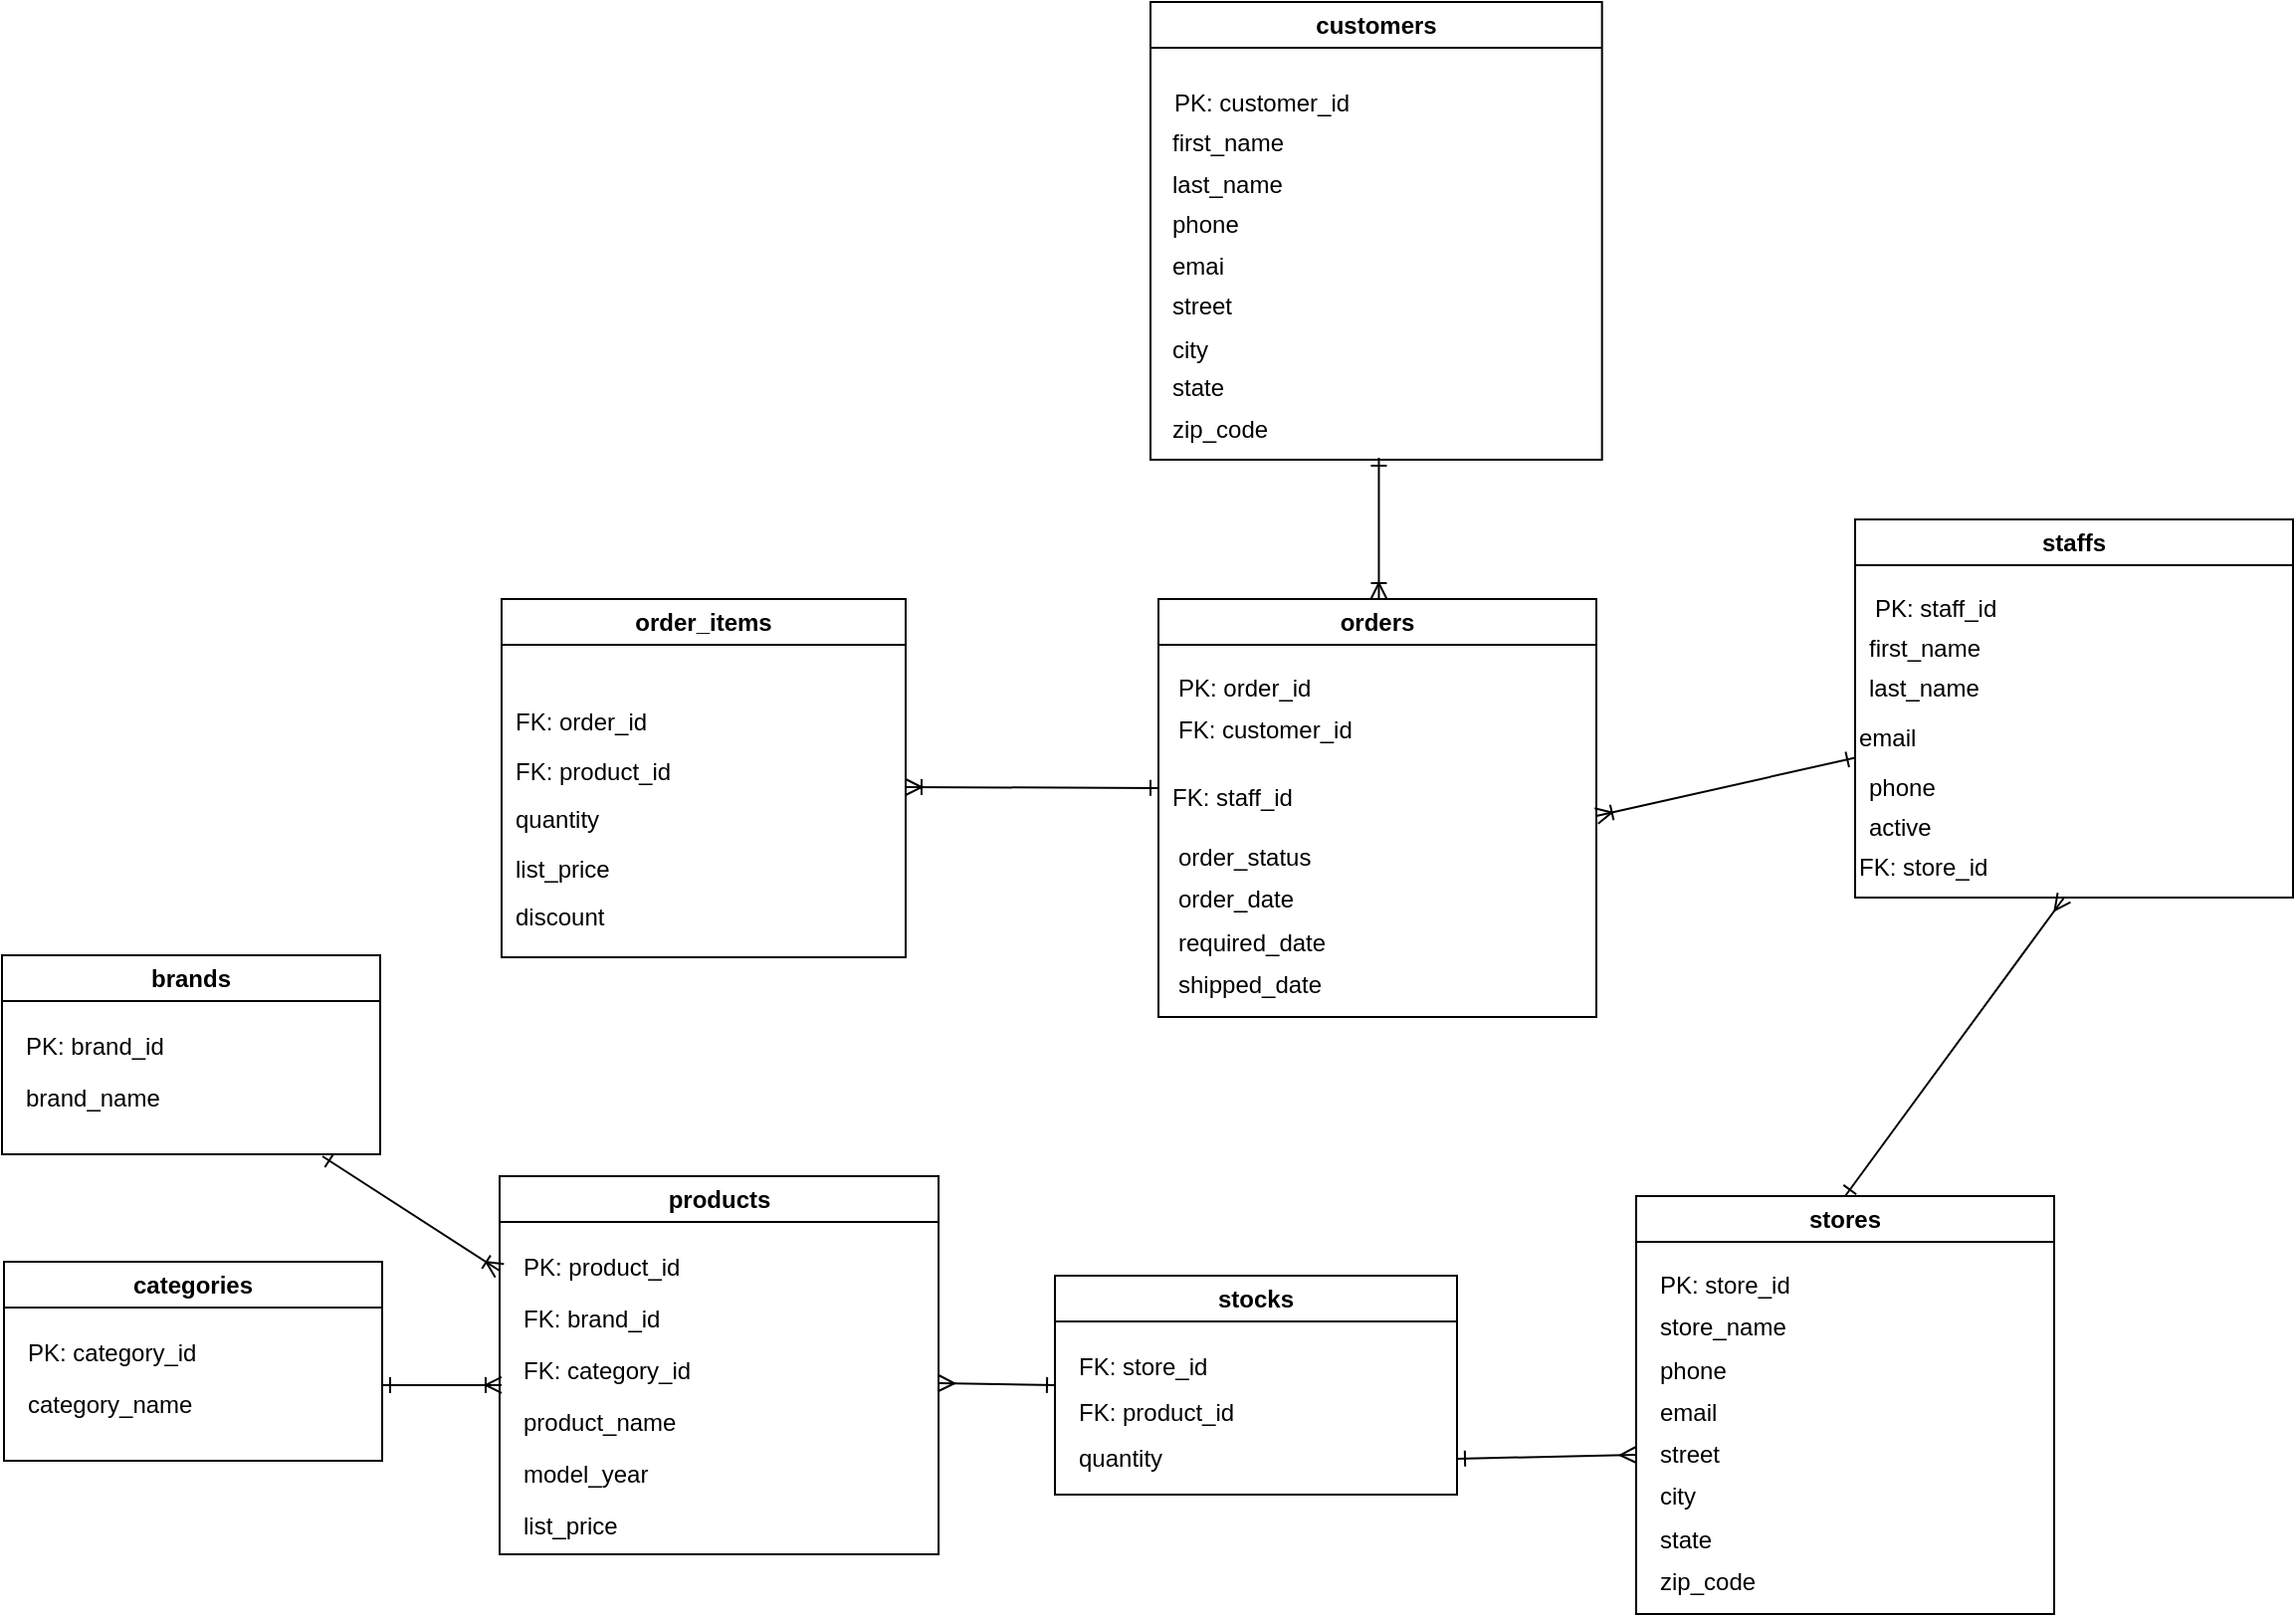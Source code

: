 <mxfile>
    <diagram name="Página-1" id="qnK1JlZNRk4C6kkwQXSk">
        <mxGraphModel dx="1849" dy="549" grid="1" gridSize="10" guides="1" tooltips="1" connect="1" arrows="1" fold="1" page="1" pageScale="1" pageWidth="827" pageHeight="1169" math="0" shadow="0">
            <root>
                <mxCell id="0"/>
                <mxCell id="1" parent="0"/>
                <mxCell id="wWx8tg5XSIsGLt0qT9gX-53" value="" style="group" parent="1" connectable="0" vertex="1">
                    <mxGeometry x="-49" y="320" width="220" height="210" as="geometry"/>
                </mxCell>
                <mxCell id="wWx8tg5XSIsGLt0qT9gX-1" value="orders" style="swimlane;whiteSpace=wrap;html=1;" parent="wWx8tg5XSIsGLt0qT9gX-53" vertex="1">
                    <mxGeometry width="220.0" height="210" as="geometry"/>
                </mxCell>
                <mxCell id="wWx8tg5XSIsGLt0qT9gX-2" value="PK: order_id&amp;nbsp;" style="text;html=1;strokeColor=none;fillColor=none;align=left;verticalAlign=middle;whiteSpace=wrap;rounded=0;flipV=0;" parent="wWx8tg5XSIsGLt0qT9gX-1" vertex="1">
                    <mxGeometry x="8.491" y="30" width="209.524" height="30" as="geometry"/>
                </mxCell>
                <mxCell id="wWx8tg5XSIsGLt0qT9gX-5" value="FK: customer_id&amp;nbsp;" style="text;html=1;strokeColor=none;fillColor=none;align=left;verticalAlign=middle;whiteSpace=wrap;rounded=0;flipV=0;" parent="wWx8tg5XSIsGLt0qT9gX-1" vertex="1">
                    <mxGeometry x="8.491" y="51" width="209.524" height="30" as="geometry"/>
                </mxCell>
                <mxCell id="wWx8tg5XSIsGLt0qT9gX-6" value="order_status&amp;nbsp;" style="text;html=1;strokeColor=none;fillColor=none;align=left;verticalAlign=middle;whiteSpace=wrap;rounded=0;flipV=0;" parent="wWx8tg5XSIsGLt0qT9gX-1" vertex="1">
                    <mxGeometry x="8.491" y="115" width="209.524" height="30" as="geometry"/>
                </mxCell>
                <mxCell id="wWx8tg5XSIsGLt0qT9gX-7" value="order_date&amp;nbsp;" style="text;html=1;strokeColor=none;fillColor=none;align=left;verticalAlign=middle;whiteSpace=wrap;rounded=0;flipV=0;" parent="wWx8tg5XSIsGLt0qT9gX-1" vertex="1">
                    <mxGeometry x="8.491" y="136" width="209.524" height="30" as="geometry"/>
                </mxCell>
                <mxCell id="wWx8tg5XSIsGLt0qT9gX-11" value="FK: staff_id&amp;nbsp;" style="text;html=1;strokeColor=none;fillColor=none;align=left;verticalAlign=middle;whiteSpace=wrap;rounded=0;flipV=0;" parent="wWx8tg5XSIsGLt0qT9gX-1" vertex="1">
                    <mxGeometry x="5.241" y="85" width="209.524" height="30" as="geometry"/>
                </mxCell>
                <mxCell id="wWx8tg5XSIsGLt0qT9gX-8" value="required_date&amp;nbsp;" style="text;html=1;strokeColor=none;fillColor=none;align=left;verticalAlign=middle;whiteSpace=wrap;rounded=0;flipV=0;" parent="wWx8tg5XSIsGLt0qT9gX-53" vertex="1">
                    <mxGeometry x="8.491" y="158" width="209.524" height="30" as="geometry"/>
                </mxCell>
                <mxCell id="wWx8tg5XSIsGLt0qT9gX-9" value="shipped_date&amp;nbsp;" style="text;html=1;strokeColor=none;fillColor=none;align=left;verticalAlign=middle;whiteSpace=wrap;rounded=0;flipV=0;" parent="wWx8tg5XSIsGLt0qT9gX-53" vertex="1">
                    <mxGeometry x="8.491" y="179" width="209.524" height="30" as="geometry"/>
                </mxCell>
                <mxCell id="wWx8tg5XSIsGLt0qT9gX-54" value="" style="group" parent="1" connectable="0" vertex="1">
                    <mxGeometry x="-379" y="320" width="203" height="180" as="geometry"/>
                </mxCell>
                <mxCell id="wWx8tg5XSIsGLt0qT9gX-55" value="order_items" style="swimlane;whiteSpace=wrap;html=1;" parent="wWx8tg5XSIsGLt0qT9gX-54" vertex="1">
                    <mxGeometry width="203.0" height="180" as="geometry"/>
                </mxCell>
                <mxCell id="wWx8tg5XSIsGLt0qT9gX-56" value="FK: order_id&amp;nbsp;" style="text;html=1;strokeColor=none;fillColor=none;align=left;verticalAlign=middle;whiteSpace=wrap;rounded=0;" parent="wWx8tg5XSIsGLt0qT9gX-55" vertex="1">
                    <mxGeometry x="5.07" y="47" width="187.775" height="30" as="geometry"/>
                </mxCell>
                <mxCell id="PBJowYEfJpC3dOtzdiI3-44" style="edgeStyle=none;rounded=0;orthogonalLoop=1;jettySize=auto;html=1;exitX=1;exitY=0.75;exitDx=0;exitDy=0;startArrow=ERoneToMany;startFill=0;endArrow=ERone;endFill=0;" parent="wWx8tg5XSIsGLt0qT9gX-55" source="wWx8tg5XSIsGLt0qT9gX-58" edge="1">
                    <mxGeometry relative="1" as="geometry">
                        <mxPoint x="330" y="94.947" as="targetPoint"/>
                    </mxGeometry>
                </mxCell>
                <mxCell id="wWx8tg5XSIsGLt0qT9gX-58" value="FK: product_id&amp;nbsp;" style="text;html=1;strokeColor=none;fillColor=none;align=left;verticalAlign=middle;whiteSpace=wrap;rounded=0;" parent="wWx8tg5XSIsGLt0qT9gX-55" vertex="1">
                    <mxGeometry x="5.07" y="72" width="197.925" height="30" as="geometry"/>
                </mxCell>
                <mxCell id="wWx8tg5XSIsGLt0qT9gX-59" value="quantity&amp;nbsp;" style="text;html=1;strokeColor=none;fillColor=none;align=left;verticalAlign=middle;whiteSpace=wrap;rounded=0;" parent="wWx8tg5XSIsGLt0qT9gX-55" vertex="1">
                    <mxGeometry x="5.07" y="96" width="194.93" height="30" as="geometry"/>
                </mxCell>
                <mxCell id="wWx8tg5XSIsGLt0qT9gX-61" value="list_price&amp;nbsp;" style="text;html=1;strokeColor=none;fillColor=none;align=left;verticalAlign=middle;whiteSpace=wrap;rounded=0;" parent="wWx8tg5XSIsGLt0qT9gX-55" vertex="1">
                    <mxGeometry x="5.07" y="121" width="194.93" height="30" as="geometry"/>
                </mxCell>
                <mxCell id="GtT-Lw1R-luuZm-MvBjW-2" value="discount&amp;nbsp;" style="text;html=1;strokeColor=none;fillColor=none;align=left;verticalAlign=middle;whiteSpace=wrap;rounded=0;" parent="wWx8tg5XSIsGLt0qT9gX-55" vertex="1">
                    <mxGeometry x="5.07" y="145" width="194.93" height="30" as="geometry"/>
                </mxCell>
                <mxCell id="wWx8tg5XSIsGLt0qT9gX-66" value="" style="group" parent="1" connectable="0" vertex="1">
                    <mxGeometry x="-380" y="610" width="220.526" height="190" as="geometry"/>
                </mxCell>
                <mxCell id="wWx8tg5XSIsGLt0qT9gX-67" value="products" style="swimlane;whiteSpace=wrap;html=1;" parent="wWx8tg5XSIsGLt0qT9gX-66" vertex="1">
                    <mxGeometry width="220.526" height="190" as="geometry"/>
                </mxCell>
                <mxCell id="wWx8tg5XSIsGLt0qT9gX-68" value="PK: product_id&amp;nbsp;" style="text;html=1;strokeColor=none;fillColor=none;align=left;verticalAlign=middle;whiteSpace=wrap;rounded=0;" parent="wWx8tg5XSIsGLt0qT9gX-67" vertex="1">
                    <mxGeometry x="10" y="25.667" width="210.526" height="40" as="geometry"/>
                </mxCell>
                <mxCell id="wWx8tg5XSIsGLt0qT9gX-69" value="FK: brand_id&amp;nbsp;" style="text;html=1;strokeColor=none;fillColor=none;align=left;verticalAlign=middle;whiteSpace=wrap;rounded=0;" parent="wWx8tg5XSIsGLt0qT9gX-67" vertex="1">
                    <mxGeometry x="10" y="52" width="210.526" height="40" as="geometry"/>
                </mxCell>
                <mxCell id="wWx8tg5XSIsGLt0qT9gX-70" value="FK: category_id&amp;nbsp;" style="text;html=1;strokeColor=none;fillColor=none;align=left;verticalAlign=middle;whiteSpace=wrap;rounded=0;" parent="wWx8tg5XSIsGLt0qT9gX-67" vertex="1">
                    <mxGeometry x="10" y="78" width="210.526" height="40" as="geometry"/>
                </mxCell>
                <mxCell id="wWx8tg5XSIsGLt0qT9gX-71" value="product_name&amp;nbsp;" style="text;html=1;strokeColor=none;fillColor=none;align=left;verticalAlign=middle;whiteSpace=wrap;rounded=0;" parent="wWx8tg5XSIsGLt0qT9gX-67" vertex="1">
                    <mxGeometry x="10" y="104" width="210.526" height="40" as="geometry"/>
                </mxCell>
                <mxCell id="wWx8tg5XSIsGLt0qT9gX-72" value="model_year&amp;nbsp;" style="text;html=1;strokeColor=none;fillColor=none;align=left;verticalAlign=middle;whiteSpace=wrap;rounded=0;" parent="wWx8tg5XSIsGLt0qT9gX-66" vertex="1">
                    <mxGeometry x="10" y="130" width="210.526" height="40" as="geometry"/>
                </mxCell>
                <mxCell id="wWx8tg5XSIsGLt0qT9gX-78" value="" style="group" parent="1" connectable="0" vertex="1">
                    <mxGeometry x="-53" y="20" width="227" height="230" as="geometry"/>
                </mxCell>
                <mxCell id="wWx8tg5XSIsGLt0qT9gX-79" value="customers" style="swimlane;whiteSpace=wrap;html=1;" parent="wWx8tg5XSIsGLt0qT9gX-78" vertex="1">
                    <mxGeometry width="226.84" height="230" as="geometry"/>
                </mxCell>
                <mxCell id="wWx8tg5XSIsGLt0qT9gX-80" value="PK: customer_id&amp;nbsp;" style="text;html=1;strokeColor=none;fillColor=none;align=left;verticalAlign=middle;whiteSpace=wrap;rounded=0;" parent="wWx8tg5XSIsGLt0qT9gX-79" vertex="1">
                    <mxGeometry x="10.47" y="36" width="208.421" height="30" as="geometry"/>
                </mxCell>
                <mxCell id="wWx8tg5XSIsGLt0qT9gX-81" value="first_name" style="text;html=1;strokeColor=none;fillColor=none;align=left;verticalAlign=middle;whiteSpace=wrap;rounded=0;" parent="wWx8tg5XSIsGLt0qT9gX-79" vertex="1">
                    <mxGeometry x="9.47" y="56" width="210.53" height="30" as="geometry"/>
                </mxCell>
                <mxCell id="wWx8tg5XSIsGLt0qT9gX-82" value="last_name" style="text;html=1;strokeColor=none;fillColor=none;align=left;verticalAlign=middle;whiteSpace=wrap;rounded=0;" parent="wWx8tg5XSIsGLt0qT9gX-79" vertex="1">
                    <mxGeometry x="9.47" y="77" width="210.53" height="30" as="geometry"/>
                </mxCell>
                <mxCell id="wWx8tg5XSIsGLt0qT9gX-83" value="phone&amp;nbsp;" style="text;html=1;strokeColor=none;fillColor=none;align=left;verticalAlign=middle;whiteSpace=wrap;rounded=0;" parent="wWx8tg5XSIsGLt0qT9gX-79" vertex="1">
                    <mxGeometry x="9.47" y="97" width="200.53" height="30" as="geometry"/>
                </mxCell>
                <mxCell id="wWx8tg5XSIsGLt0qT9gX-84" value="emai&amp;nbsp;" style="text;html=1;strokeColor=none;fillColor=none;align=left;verticalAlign=middle;whiteSpace=wrap;rounded=0;" parent="wWx8tg5XSIsGLt0qT9gX-78" vertex="1">
                    <mxGeometry x="9.47" y="118" width="206.42" height="30" as="geometry"/>
                </mxCell>
                <mxCell id="wWx8tg5XSIsGLt0qT9gX-85" value="street&amp;nbsp;" style="text;html=1;strokeColor=none;fillColor=none;align=left;verticalAlign=middle;whiteSpace=wrap;rounded=0;" parent="wWx8tg5XSIsGLt0qT9gX-78" vertex="1">
                    <mxGeometry x="9.47" y="138" width="209.58" height="30" as="geometry"/>
                </mxCell>
                <mxCell id="wWx8tg5XSIsGLt0qT9gX-86" value="city&amp;nbsp;" style="text;html=1;strokeColor=none;fillColor=none;align=left;verticalAlign=middle;whiteSpace=wrap;rounded=0;" parent="wWx8tg5XSIsGLt0qT9gX-78" vertex="1">
                    <mxGeometry x="9.47" y="160" width="209.58" height="29" as="geometry"/>
                </mxCell>
                <mxCell id="wWx8tg5XSIsGLt0qT9gX-87" value="state" style="text;html=1;strokeColor=none;fillColor=none;align=left;verticalAlign=middle;whiteSpace=wrap;rounded=0;" parent="wWx8tg5XSIsGLt0qT9gX-78" vertex="1">
                    <mxGeometry x="9.47" y="179" width="209.58" height="30" as="geometry"/>
                </mxCell>
                <mxCell id="PBJowYEfJpC3dOtzdiI3-43" style="edgeStyle=none;rounded=0;orthogonalLoop=1;jettySize=auto;html=1;endArrow=ERoneToMany;endFill=0;startArrow=ERone;startFill=0;" parent="wWx8tg5XSIsGLt0qT9gX-78" source="wWx8tg5XSIsGLt0qT9gX-88" edge="1">
                    <mxGeometry relative="1" as="geometry">
                        <mxPoint x="114.735" y="300" as="targetPoint"/>
                    </mxGeometry>
                </mxCell>
                <mxCell id="wWx8tg5XSIsGLt0qT9gX-88" value="zip_code&amp;nbsp;" style="text;html=1;strokeColor=none;fillColor=none;align=left;verticalAlign=middle;whiteSpace=wrap;rounded=0;" parent="wWx8tg5XSIsGLt0qT9gX-78" vertex="1">
                    <mxGeometry x="9.47" y="200" width="210.53" height="29" as="geometry"/>
                </mxCell>
                <mxCell id="wWx8tg5XSIsGLt0qT9gX-90" value="" style="group" parent="1" vertex="1" connectable="0">
                    <mxGeometry x="191" y="620" width="210" height="210" as="geometry"/>
                </mxCell>
                <mxCell id="wWx8tg5XSIsGLt0qT9gX-91" value="stores" style="swimlane;whiteSpace=wrap;html=1;" parent="wWx8tg5XSIsGLt0qT9gX-90" vertex="1">
                    <mxGeometry width="210" height="210" as="geometry"/>
                </mxCell>
                <mxCell id="wWx8tg5XSIsGLt0qT9gX-92" value="PK: store_id&amp;nbsp;" style="text;html=1;strokeColor=none;fillColor=none;align=left;verticalAlign=middle;whiteSpace=wrap;rounded=0;flipV=1;" parent="wWx8tg5XSIsGLt0qT9gX-91" vertex="1">
                    <mxGeometry x="10" y="30" width="200" height="30" as="geometry"/>
                </mxCell>
                <mxCell id="wWx8tg5XSIsGLt0qT9gX-93" value="store_name" style="text;html=1;strokeColor=none;fillColor=none;align=left;verticalAlign=middle;whiteSpace=wrap;rounded=0;flipV=1;" parent="wWx8tg5XSIsGLt0qT9gX-91" vertex="1">
                    <mxGeometry x="10" y="51" width="200" height="30" as="geometry"/>
                </mxCell>
                <mxCell id="wWx8tg5XSIsGLt0qT9gX-94" value="phone&amp;nbsp;" style="text;html=1;strokeColor=none;fillColor=none;align=left;verticalAlign=middle;whiteSpace=wrap;rounded=0;flipV=1;" parent="wWx8tg5XSIsGLt0qT9gX-91" vertex="1">
                    <mxGeometry x="10" y="73" width="200" height="30" as="geometry"/>
                </mxCell>
                <mxCell id="wWx8tg5XSIsGLt0qT9gX-95" value="email&amp;nbsp;" style="text;html=1;strokeColor=none;fillColor=none;align=left;verticalAlign=middle;whiteSpace=wrap;rounded=0;flipV=1;" parent="wWx8tg5XSIsGLt0qT9gX-91" vertex="1">
                    <mxGeometry x="10" y="94" width="200" height="30" as="geometry"/>
                </mxCell>
                <mxCell id="wWx8tg5XSIsGLt0qT9gX-96" value="street&amp;nbsp;" style="text;html=1;strokeColor=none;fillColor=none;align=left;verticalAlign=middle;whiteSpace=wrap;rounded=0;flipV=1;" parent="wWx8tg5XSIsGLt0qT9gX-90" vertex="1">
                    <mxGeometry x="10" y="115" width="200" height="30" as="geometry"/>
                </mxCell>
                <mxCell id="wWx8tg5XSIsGLt0qT9gX-97" value="city&amp;nbsp;" style="text;html=1;strokeColor=none;fillColor=none;align=left;verticalAlign=middle;whiteSpace=wrap;rounded=0;flipV=1;" parent="wWx8tg5XSIsGLt0qT9gX-90" vertex="1">
                    <mxGeometry x="10" y="136" width="200" height="30" as="geometry"/>
                </mxCell>
                <mxCell id="wWx8tg5XSIsGLt0qT9gX-98" value="state&amp;nbsp;" style="text;html=1;strokeColor=none;fillColor=none;align=left;verticalAlign=middle;whiteSpace=wrap;rounded=0;flipV=1;" parent="wWx8tg5XSIsGLt0qT9gX-90" vertex="1">
                    <mxGeometry x="10" y="158" width="200" height="30" as="geometry"/>
                </mxCell>
                <mxCell id="wWx8tg5XSIsGLt0qT9gX-99" value="zip_code&amp;nbsp;" style="text;html=1;strokeColor=none;fillColor=none;align=left;verticalAlign=middle;whiteSpace=wrap;rounded=0;flipV=1;" parent="wWx8tg5XSIsGLt0qT9gX-90" vertex="1">
                    <mxGeometry x="10" y="179" width="200" height="30" as="geometry"/>
                </mxCell>
                <mxCell id="wWx8tg5XSIsGLt0qT9gX-102" value="" style="group" parent="1" connectable="0" vertex="1">
                    <mxGeometry x="301" y="290" width="220" height="220" as="geometry"/>
                </mxCell>
                <mxCell id="wWx8tg5XSIsGLt0qT9gX-103" value="staffs" style="swimlane;whiteSpace=wrap;html=1;" parent="wWx8tg5XSIsGLt0qT9gX-102" vertex="1">
                    <mxGeometry y="-10" width="220" height="190" as="geometry"/>
                </mxCell>
                <mxCell id="wWx8tg5XSIsGLt0qT9gX-104" value="PK: staff_id&amp;nbsp;" style="text;html=1;strokeColor=none;fillColor=none;align=left;verticalAlign=middle;whiteSpace=wrap;rounded=0;" parent="wWx8tg5XSIsGLt0qT9gX-103" vertex="1">
                    <mxGeometry x="8" y="30" width="210" height="30" as="geometry"/>
                </mxCell>
                <mxCell id="wWx8tg5XSIsGLt0qT9gX-105" value="first_name&amp;nbsp;" style="text;html=1;strokeColor=none;fillColor=none;align=left;verticalAlign=middle;whiteSpace=wrap;rounded=0;" parent="wWx8tg5XSIsGLt0qT9gX-103" vertex="1">
                    <mxGeometry x="5" y="50" width="210" height="30" as="geometry"/>
                </mxCell>
                <mxCell id="wWx8tg5XSIsGLt0qT9gX-106" value="last_name&amp;nbsp;" style="text;html=1;strokeColor=none;fillColor=none;align=left;verticalAlign=middle;whiteSpace=wrap;rounded=0;" parent="wWx8tg5XSIsGLt0qT9gX-103" vertex="1">
                    <mxGeometry x="5" y="70" width="210" height="30" as="geometry"/>
                </mxCell>
                <mxCell id="wWx8tg5XSIsGLt0qT9gX-107" value="email&amp;nbsp;" style="text;html=1;strokeColor=none;fillColor=none;align=left;verticalAlign=middle;whiteSpace=wrap;rounded=0;" parent="wWx8tg5XSIsGLt0qT9gX-103" vertex="1">
                    <mxGeometry y="95" width="210" height="30" as="geometry"/>
                </mxCell>
                <mxCell id="wWx8tg5XSIsGLt0qT9gX-109" value="active&amp;nbsp;" style="text;html=1;strokeColor=none;fillColor=none;align=left;verticalAlign=middle;whiteSpace=wrap;rounded=0;" parent="wWx8tg5XSIsGLt0qT9gX-103" vertex="1">
                    <mxGeometry x="5" y="140" width="210" height="30" as="geometry"/>
                </mxCell>
                <mxCell id="wWx8tg5XSIsGLt0qT9gX-108" value="phone&amp;nbsp;" style="text;html=1;strokeColor=none;fillColor=none;align=left;verticalAlign=middle;whiteSpace=wrap;rounded=0;" parent="wWx8tg5XSIsGLt0qT9gX-103" vertex="1">
                    <mxGeometry x="5" y="120" width="210" height="30" as="geometry"/>
                </mxCell>
                <mxCell id="wWx8tg5XSIsGLt0qT9gX-110" value="FK: store_id&amp;nbsp;" style="text;html=1;strokeColor=none;fillColor=none;align=left;verticalAlign=middle;whiteSpace=wrap;rounded=0;" parent="wWx8tg5XSIsGLt0qT9gX-103" vertex="1">
                    <mxGeometry y="160" width="210" height="30" as="geometry"/>
                </mxCell>
                <mxCell id="PBJowYEfJpC3dOtzdiI3-23" value="list_price&amp;nbsp;" style="text;html=1;strokeColor=none;fillColor=none;align=left;verticalAlign=middle;whiteSpace=wrap;rounded=0;" parent="1" vertex="1">
                    <mxGeometry x="-370" y="766" width="200" height="40" as="geometry"/>
                </mxCell>
                <mxCell id="PBJowYEfJpC3dOtzdiI3-24" value="" style="group" parent="1" connectable="0" vertex="1">
                    <mxGeometry x="-629" y="653" width="190" height="100" as="geometry"/>
                </mxCell>
                <mxCell id="PBJowYEfJpC3dOtzdiI3-25" value="categories" style="swimlane;whiteSpace=wrap;html=1;" parent="PBJowYEfJpC3dOtzdiI3-24" vertex="1">
                    <mxGeometry width="190" height="100" as="geometry"/>
                </mxCell>
                <mxCell id="PBJowYEfJpC3dOtzdiI3-26" value="PK: category_id&amp;nbsp;" style="text;html=1;strokeColor=none;fillColor=none;align=left;verticalAlign=middle;whiteSpace=wrap;rounded=0;" parent="PBJowYEfJpC3dOtzdiI3-25" vertex="1">
                    <mxGeometry x="10" y="25.67" width="180" height="40" as="geometry"/>
                </mxCell>
                <mxCell id="PBJowYEfJpC3dOtzdiI3-50" style="edgeStyle=none;rounded=0;orthogonalLoop=1;jettySize=auto;html=1;exitX=1;exitY=0.25;exitDx=0;exitDy=0;startArrow=ERone;startFill=0;endArrow=ERoneToMany;endFill=0;" parent="PBJowYEfJpC3dOtzdiI3-25" source="PBJowYEfJpC3dOtzdiI3-27" edge="1">
                    <mxGeometry relative="1" as="geometry">
                        <mxPoint x="250" y="61.947" as="targetPoint"/>
                    </mxGeometry>
                </mxCell>
                <mxCell id="PBJowYEfJpC3dOtzdiI3-27" value="category_name" style="text;html=1;strokeColor=none;fillColor=none;align=left;verticalAlign=middle;whiteSpace=wrap;rounded=0;" parent="PBJowYEfJpC3dOtzdiI3-25" vertex="1">
                    <mxGeometry x="10" y="52" width="180" height="40" as="geometry"/>
                </mxCell>
                <mxCell id="PBJowYEfJpC3dOtzdiI3-49" style="edgeStyle=none;rounded=0;orthogonalLoop=1;jettySize=auto;html=1;exitX=0;exitY=0.5;exitDx=0;exitDy=0;entryX=1;entryY=0;entryDx=0;entryDy=0;endArrow=ERmany;endFill=0;startArrow=ERone;startFill=0;" parent="1" source="PBJowYEfJpC3dOtzdiI3-32" target="wWx8tg5XSIsGLt0qT9gX-71" edge="1">
                    <mxGeometry relative="1" as="geometry"/>
                </mxCell>
                <mxCell id="PBJowYEfJpC3dOtzdiI3-32" value="stocks" style="swimlane;whiteSpace=wrap;html=1;" parent="1" vertex="1">
                    <mxGeometry x="-101" y="660" width="202" height="110" as="geometry"/>
                </mxCell>
                <mxCell id="PBJowYEfJpC3dOtzdiI3-33" value="FK: store_id&amp;nbsp;" style="text;html=1;strokeColor=none;fillColor=none;align=left;verticalAlign=middle;whiteSpace=wrap;rounded=0;" parent="PBJowYEfJpC3dOtzdiI3-32" vertex="1">
                    <mxGeometry x="10" y="25.67" width="190" height="40" as="geometry"/>
                </mxCell>
                <mxCell id="PBJowYEfJpC3dOtzdiI3-34" value="FK: product_id" style="text;html=1;strokeColor=none;fillColor=none;align=left;verticalAlign=middle;whiteSpace=wrap;rounded=0;" parent="PBJowYEfJpC3dOtzdiI3-32" vertex="1">
                    <mxGeometry x="10" y="49" width="190" height="40" as="geometry"/>
                </mxCell>
                <mxCell id="PBJowYEfJpC3dOtzdiI3-37" value="quantity&amp;nbsp;" style="text;html=1;strokeColor=none;fillColor=none;align=left;verticalAlign=middle;whiteSpace=wrap;rounded=0;" parent="1" vertex="1">
                    <mxGeometry x="-91" y="732" width="192" height="40" as="geometry"/>
                </mxCell>
                <mxCell id="PBJowYEfJpC3dOtzdiI3-38" value="0" style="group" parent="1" connectable="0" vertex="1">
                    <mxGeometry x="-630" y="499" width="190" height="100" as="geometry"/>
                </mxCell>
                <mxCell id="PBJowYEfJpC3dOtzdiI3-39" value="brands" style="swimlane;whiteSpace=wrap;html=1;" parent="PBJowYEfJpC3dOtzdiI3-38" vertex="1">
                    <mxGeometry width="190" height="100" as="geometry"/>
                </mxCell>
                <mxCell id="PBJowYEfJpC3dOtzdiI3-40" value="PK: brand_id&amp;nbsp;" style="text;html=1;strokeColor=none;fillColor=none;align=left;verticalAlign=middle;whiteSpace=wrap;rounded=0;" parent="PBJowYEfJpC3dOtzdiI3-39" vertex="1">
                    <mxGeometry x="10" y="25.67" width="180" height="40" as="geometry"/>
                </mxCell>
                <mxCell id="PBJowYEfJpC3dOtzdiI3-41" value="brand_name" style="text;html=1;strokeColor=none;fillColor=none;align=left;verticalAlign=middle;whiteSpace=wrap;rounded=0;" parent="PBJowYEfJpC3dOtzdiI3-39" vertex="1">
                    <mxGeometry x="10" y="52" width="180" height="40" as="geometry"/>
                </mxCell>
                <mxCell id="PBJowYEfJpC3dOtzdiI3-46" style="edgeStyle=none;rounded=0;orthogonalLoop=1;jettySize=auto;html=1;endArrow=ERoneToMany;endFill=0;startArrow=ERone;startFill=0;" parent="1" source="wWx8tg5XSIsGLt0qT9gX-103" edge="1">
                    <mxGeometry relative="1" as="geometry">
                        <mxPoint x="171" y="429" as="targetPoint"/>
                    </mxGeometry>
                </mxCell>
                <mxCell id="PBJowYEfJpC3dOtzdiI3-52" style="edgeStyle=none;rounded=0;orthogonalLoop=1;jettySize=auto;html=1;entryX=0;entryY=0.25;entryDx=0;entryDy=0;endArrow=ERoneToMany;endFill=0;startArrow=ERone;startFill=0;" parent="1" target="wWx8tg5XSIsGLt0qT9gX-67" edge="1">
                    <mxGeometry relative="1" as="geometry">
                        <mxPoint x="-469" y="600" as="sourcePoint"/>
                    </mxGeometry>
                </mxCell>
                <mxCell id="PBJowYEfJpC3dOtzdiI3-53" style="edgeStyle=none;rounded=0;orthogonalLoop=1;jettySize=auto;html=1;exitX=0.5;exitY=0;exitDx=0;exitDy=0;endArrow=ERmany;endFill=0;startArrow=ERone;startFill=0;entryX=0.5;entryY=1;entryDx=0;entryDy=0;" parent="1" source="wWx8tg5XSIsGLt0qT9gX-91" target="wWx8tg5XSIsGLt0qT9gX-110" edge="1">
                    <mxGeometry relative="1" as="geometry">
                        <mxPoint x="411" y="500" as="targetPoint"/>
                    </mxGeometry>
                </mxCell>
                <mxCell id="PBJowYEfJpC3dOtzdiI3-51" style="edgeStyle=none;rounded=0;orthogonalLoop=1;jettySize=auto;html=1;endArrow=ERmany;endFill=0;startArrow=ERone;startFill=0;exitX=1;exitY=0.5;exitDx=0;exitDy=0;" parent="1" source="PBJowYEfJpC3dOtzdiI3-37" edge="1">
                    <mxGeometry relative="1" as="geometry">
                        <mxPoint x="191" y="750" as="targetPoint"/>
                        <mxPoint x="121" y="720" as="sourcePoint"/>
                    </mxGeometry>
                </mxCell>
            </root>
        </mxGraphModel>
    </diagram>
</mxfile>